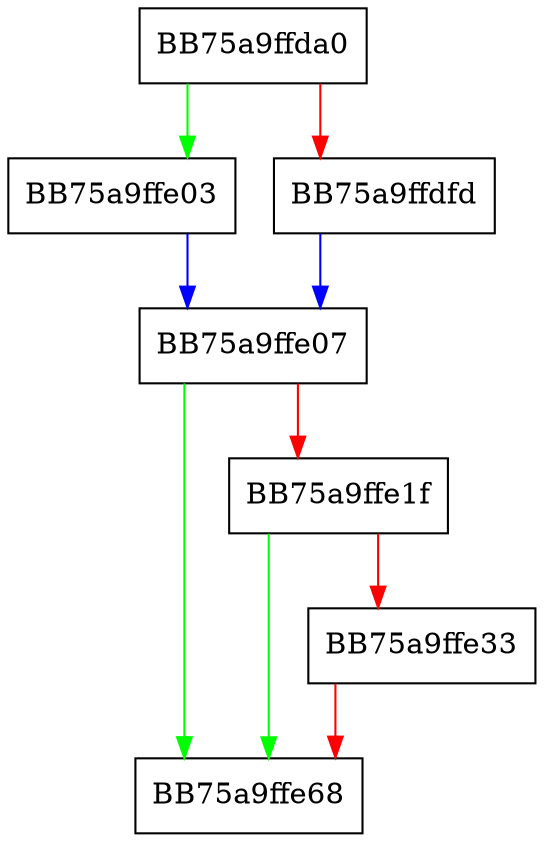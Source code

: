 digraph do_put {
  node [shape="box"];
  graph [splines=ortho];
  BB75a9ffda0 -> BB75a9ffe03 [color="green"];
  BB75a9ffda0 -> BB75a9ffdfd [color="red"];
  BB75a9ffdfd -> BB75a9ffe07 [color="blue"];
  BB75a9ffe03 -> BB75a9ffe07 [color="blue"];
  BB75a9ffe07 -> BB75a9ffe68 [color="green"];
  BB75a9ffe07 -> BB75a9ffe1f [color="red"];
  BB75a9ffe1f -> BB75a9ffe68 [color="green"];
  BB75a9ffe1f -> BB75a9ffe33 [color="red"];
  BB75a9ffe33 -> BB75a9ffe68 [color="red"];
}